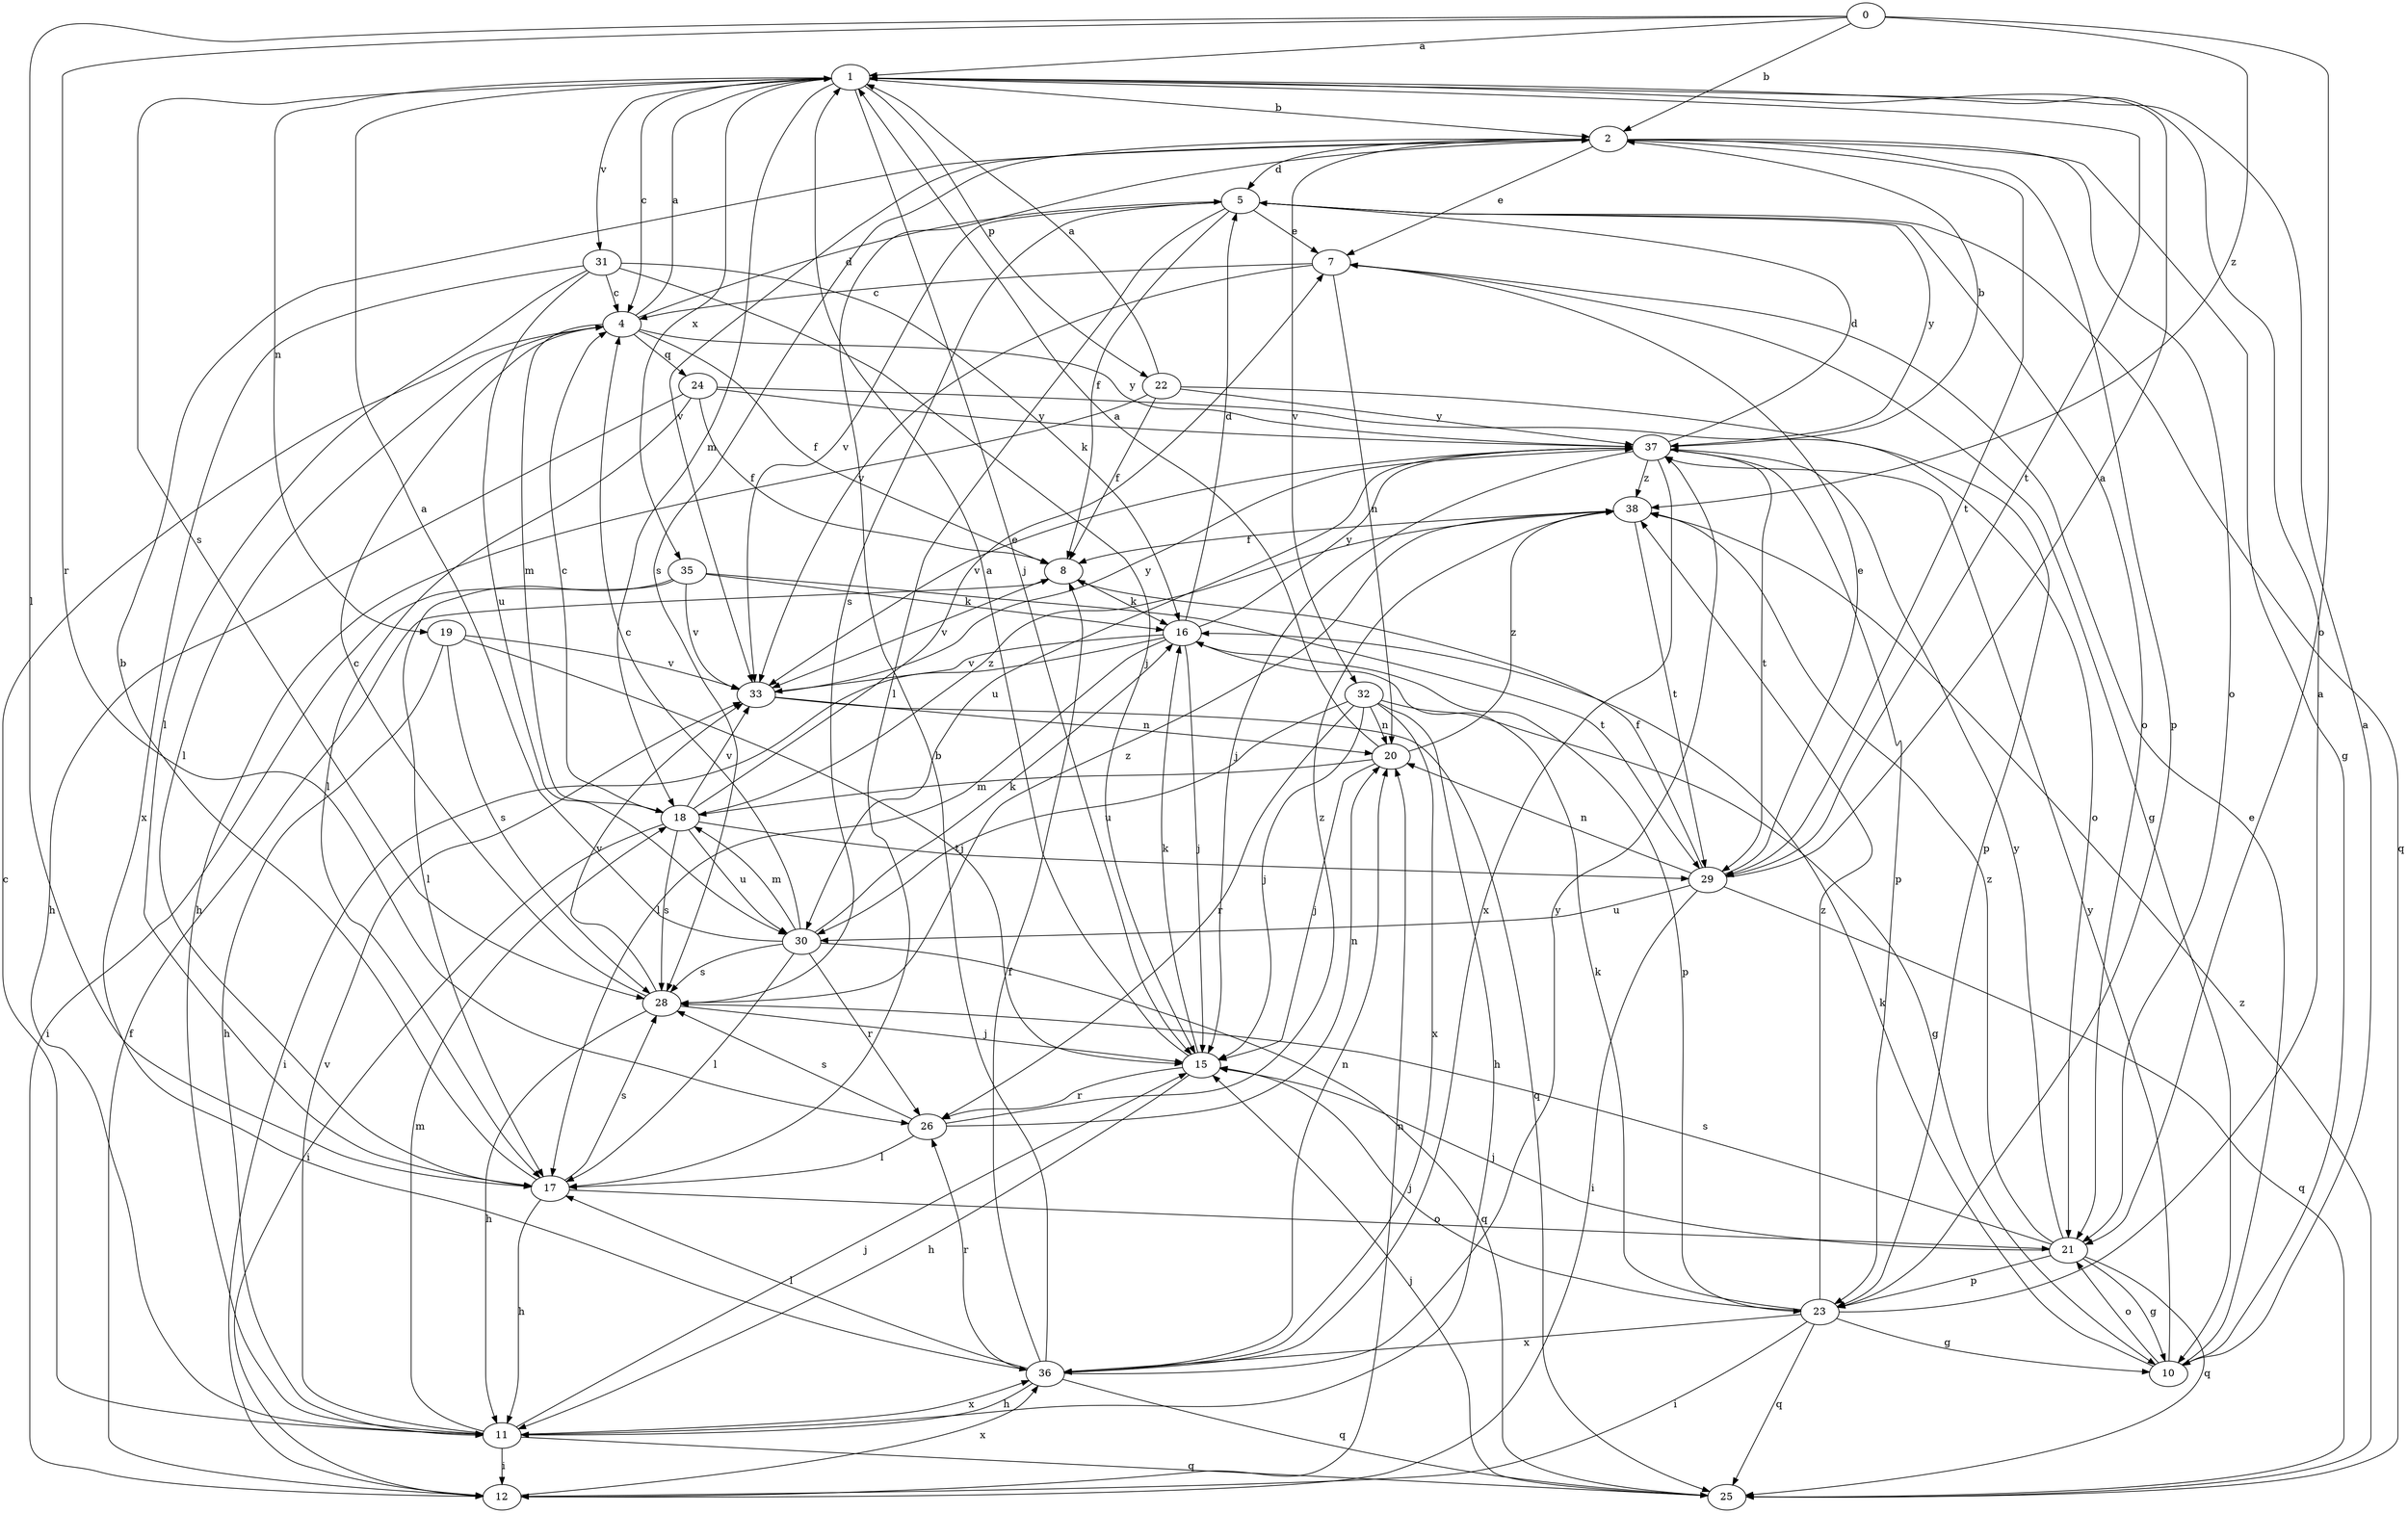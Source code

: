strict digraph  {
0;
1;
2;
4;
5;
7;
8;
10;
11;
12;
15;
16;
17;
18;
19;
20;
21;
22;
23;
24;
25;
26;
28;
29;
30;
31;
32;
33;
35;
36;
37;
38;
0 -> 1  [label=a];
0 -> 2  [label=b];
0 -> 17  [label=l];
0 -> 21  [label=o];
0 -> 26  [label=r];
0 -> 38  [label=z];
1 -> 2  [label=b];
1 -> 4  [label=c];
1 -> 15  [label=j];
1 -> 18  [label=m];
1 -> 19  [label=n];
1 -> 22  [label=p];
1 -> 28  [label=s];
1 -> 29  [label=t];
1 -> 31  [label=v];
1 -> 35  [label=x];
2 -> 5  [label=d];
2 -> 7  [label=e];
2 -> 10  [label=g];
2 -> 21  [label=o];
2 -> 23  [label=p];
2 -> 28  [label=s];
2 -> 29  [label=t];
2 -> 32  [label=v];
2 -> 33  [label=v];
4 -> 1  [label=a];
4 -> 5  [label=d];
4 -> 8  [label=f];
4 -> 17  [label=l];
4 -> 18  [label=m];
4 -> 24  [label=q];
4 -> 37  [label=y];
5 -> 7  [label=e];
5 -> 8  [label=f];
5 -> 17  [label=l];
5 -> 21  [label=o];
5 -> 25  [label=q];
5 -> 28  [label=s];
5 -> 33  [label=v];
5 -> 37  [label=y];
7 -> 4  [label=c];
7 -> 10  [label=g];
7 -> 20  [label=n];
7 -> 33  [label=v];
8 -> 16  [label=k];
8 -> 33  [label=v];
10 -> 1  [label=a];
10 -> 7  [label=e];
10 -> 16  [label=k];
10 -> 21  [label=o];
10 -> 37  [label=y];
11 -> 4  [label=c];
11 -> 12  [label=i];
11 -> 15  [label=j];
11 -> 18  [label=m];
11 -> 25  [label=q];
11 -> 33  [label=v];
11 -> 36  [label=x];
12 -> 8  [label=f];
12 -> 20  [label=n];
12 -> 36  [label=x];
15 -> 1  [label=a];
15 -> 11  [label=h];
15 -> 16  [label=k];
15 -> 26  [label=r];
16 -> 5  [label=d];
16 -> 12  [label=i];
16 -> 15  [label=j];
16 -> 17  [label=l];
16 -> 23  [label=p];
16 -> 33  [label=v];
16 -> 37  [label=y];
17 -> 2  [label=b];
17 -> 11  [label=h];
17 -> 21  [label=o];
17 -> 28  [label=s];
18 -> 4  [label=c];
18 -> 7  [label=e];
18 -> 12  [label=i];
18 -> 28  [label=s];
18 -> 29  [label=t];
18 -> 30  [label=u];
18 -> 33  [label=v];
18 -> 38  [label=z];
19 -> 11  [label=h];
19 -> 15  [label=j];
19 -> 28  [label=s];
19 -> 33  [label=v];
20 -> 1  [label=a];
20 -> 15  [label=j];
20 -> 18  [label=m];
20 -> 38  [label=z];
21 -> 10  [label=g];
21 -> 15  [label=j];
21 -> 23  [label=p];
21 -> 25  [label=q];
21 -> 28  [label=s];
21 -> 37  [label=y];
21 -> 38  [label=z];
22 -> 1  [label=a];
22 -> 8  [label=f];
22 -> 11  [label=h];
22 -> 23  [label=p];
22 -> 37  [label=y];
23 -> 1  [label=a];
23 -> 10  [label=g];
23 -> 12  [label=i];
23 -> 15  [label=j];
23 -> 16  [label=k];
23 -> 25  [label=q];
23 -> 36  [label=x];
23 -> 38  [label=z];
24 -> 8  [label=f];
24 -> 11  [label=h];
24 -> 17  [label=l];
24 -> 21  [label=o];
24 -> 37  [label=y];
25 -> 15  [label=j];
25 -> 38  [label=z];
26 -> 17  [label=l];
26 -> 20  [label=n];
26 -> 28  [label=s];
26 -> 38  [label=z];
28 -> 4  [label=c];
28 -> 11  [label=h];
28 -> 15  [label=j];
28 -> 33  [label=v];
28 -> 38  [label=z];
29 -> 1  [label=a];
29 -> 7  [label=e];
29 -> 8  [label=f];
29 -> 12  [label=i];
29 -> 20  [label=n];
29 -> 25  [label=q];
29 -> 30  [label=u];
30 -> 1  [label=a];
30 -> 4  [label=c];
30 -> 16  [label=k];
30 -> 17  [label=l];
30 -> 18  [label=m];
30 -> 25  [label=q];
30 -> 26  [label=r];
30 -> 28  [label=s];
31 -> 4  [label=c];
31 -> 15  [label=j];
31 -> 16  [label=k];
31 -> 17  [label=l];
31 -> 30  [label=u];
31 -> 36  [label=x];
32 -> 10  [label=g];
32 -> 11  [label=h];
32 -> 15  [label=j];
32 -> 20  [label=n];
32 -> 26  [label=r];
32 -> 30  [label=u];
32 -> 36  [label=x];
33 -> 20  [label=n];
33 -> 25  [label=q];
33 -> 37  [label=y];
35 -> 12  [label=i];
35 -> 16  [label=k];
35 -> 17  [label=l];
35 -> 29  [label=t];
35 -> 33  [label=v];
36 -> 2  [label=b];
36 -> 8  [label=f];
36 -> 11  [label=h];
36 -> 17  [label=l];
36 -> 20  [label=n];
36 -> 25  [label=q];
36 -> 26  [label=r];
36 -> 37  [label=y];
37 -> 2  [label=b];
37 -> 5  [label=d];
37 -> 15  [label=j];
37 -> 23  [label=p];
37 -> 29  [label=t];
37 -> 30  [label=u];
37 -> 33  [label=v];
37 -> 36  [label=x];
37 -> 38  [label=z];
38 -> 8  [label=f];
38 -> 29  [label=t];
}
